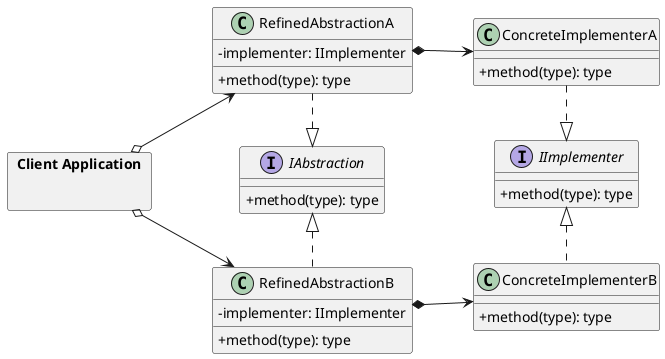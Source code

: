 @startuml

left to right direction
skinparam ClassAttributeIconSize 0
skinparam PackageStyle rectangle

package "Client Application" as ClientApplication {}

class RefinedAbstractionA {
    - implementer: IImplementer
    + method(type): type
}

interface IAbstraction {
    + method(type): type
}

class RefinedAbstractionB {
    - implementer: IImplementer
    + method(type): type
}

ClientApplication o--> RefinedAbstractionA
ClientApplication o--> RefinedAbstractionB

RefinedAbstractionA -[dashed]right-|> IAbstraction : \t\t
IAbstraction <|-[dashed]right- RefinedAbstractionB : \t\t

class ConcreteImplementerA {
    + method(type): type
}

interface IImplementer {
    + method(type): type
}

class ConcreteImplementerB {
    + method(type): type
}

RefinedAbstractionA *--> ConcreteImplementerA
RefinedAbstractionB *--> ConcreteImplementerB

ConcreteImplementerA -[dashed]right-|> IImplementer : \t\t
IImplementer <|-[dashed]right- ConcreteImplementerB : \t\t